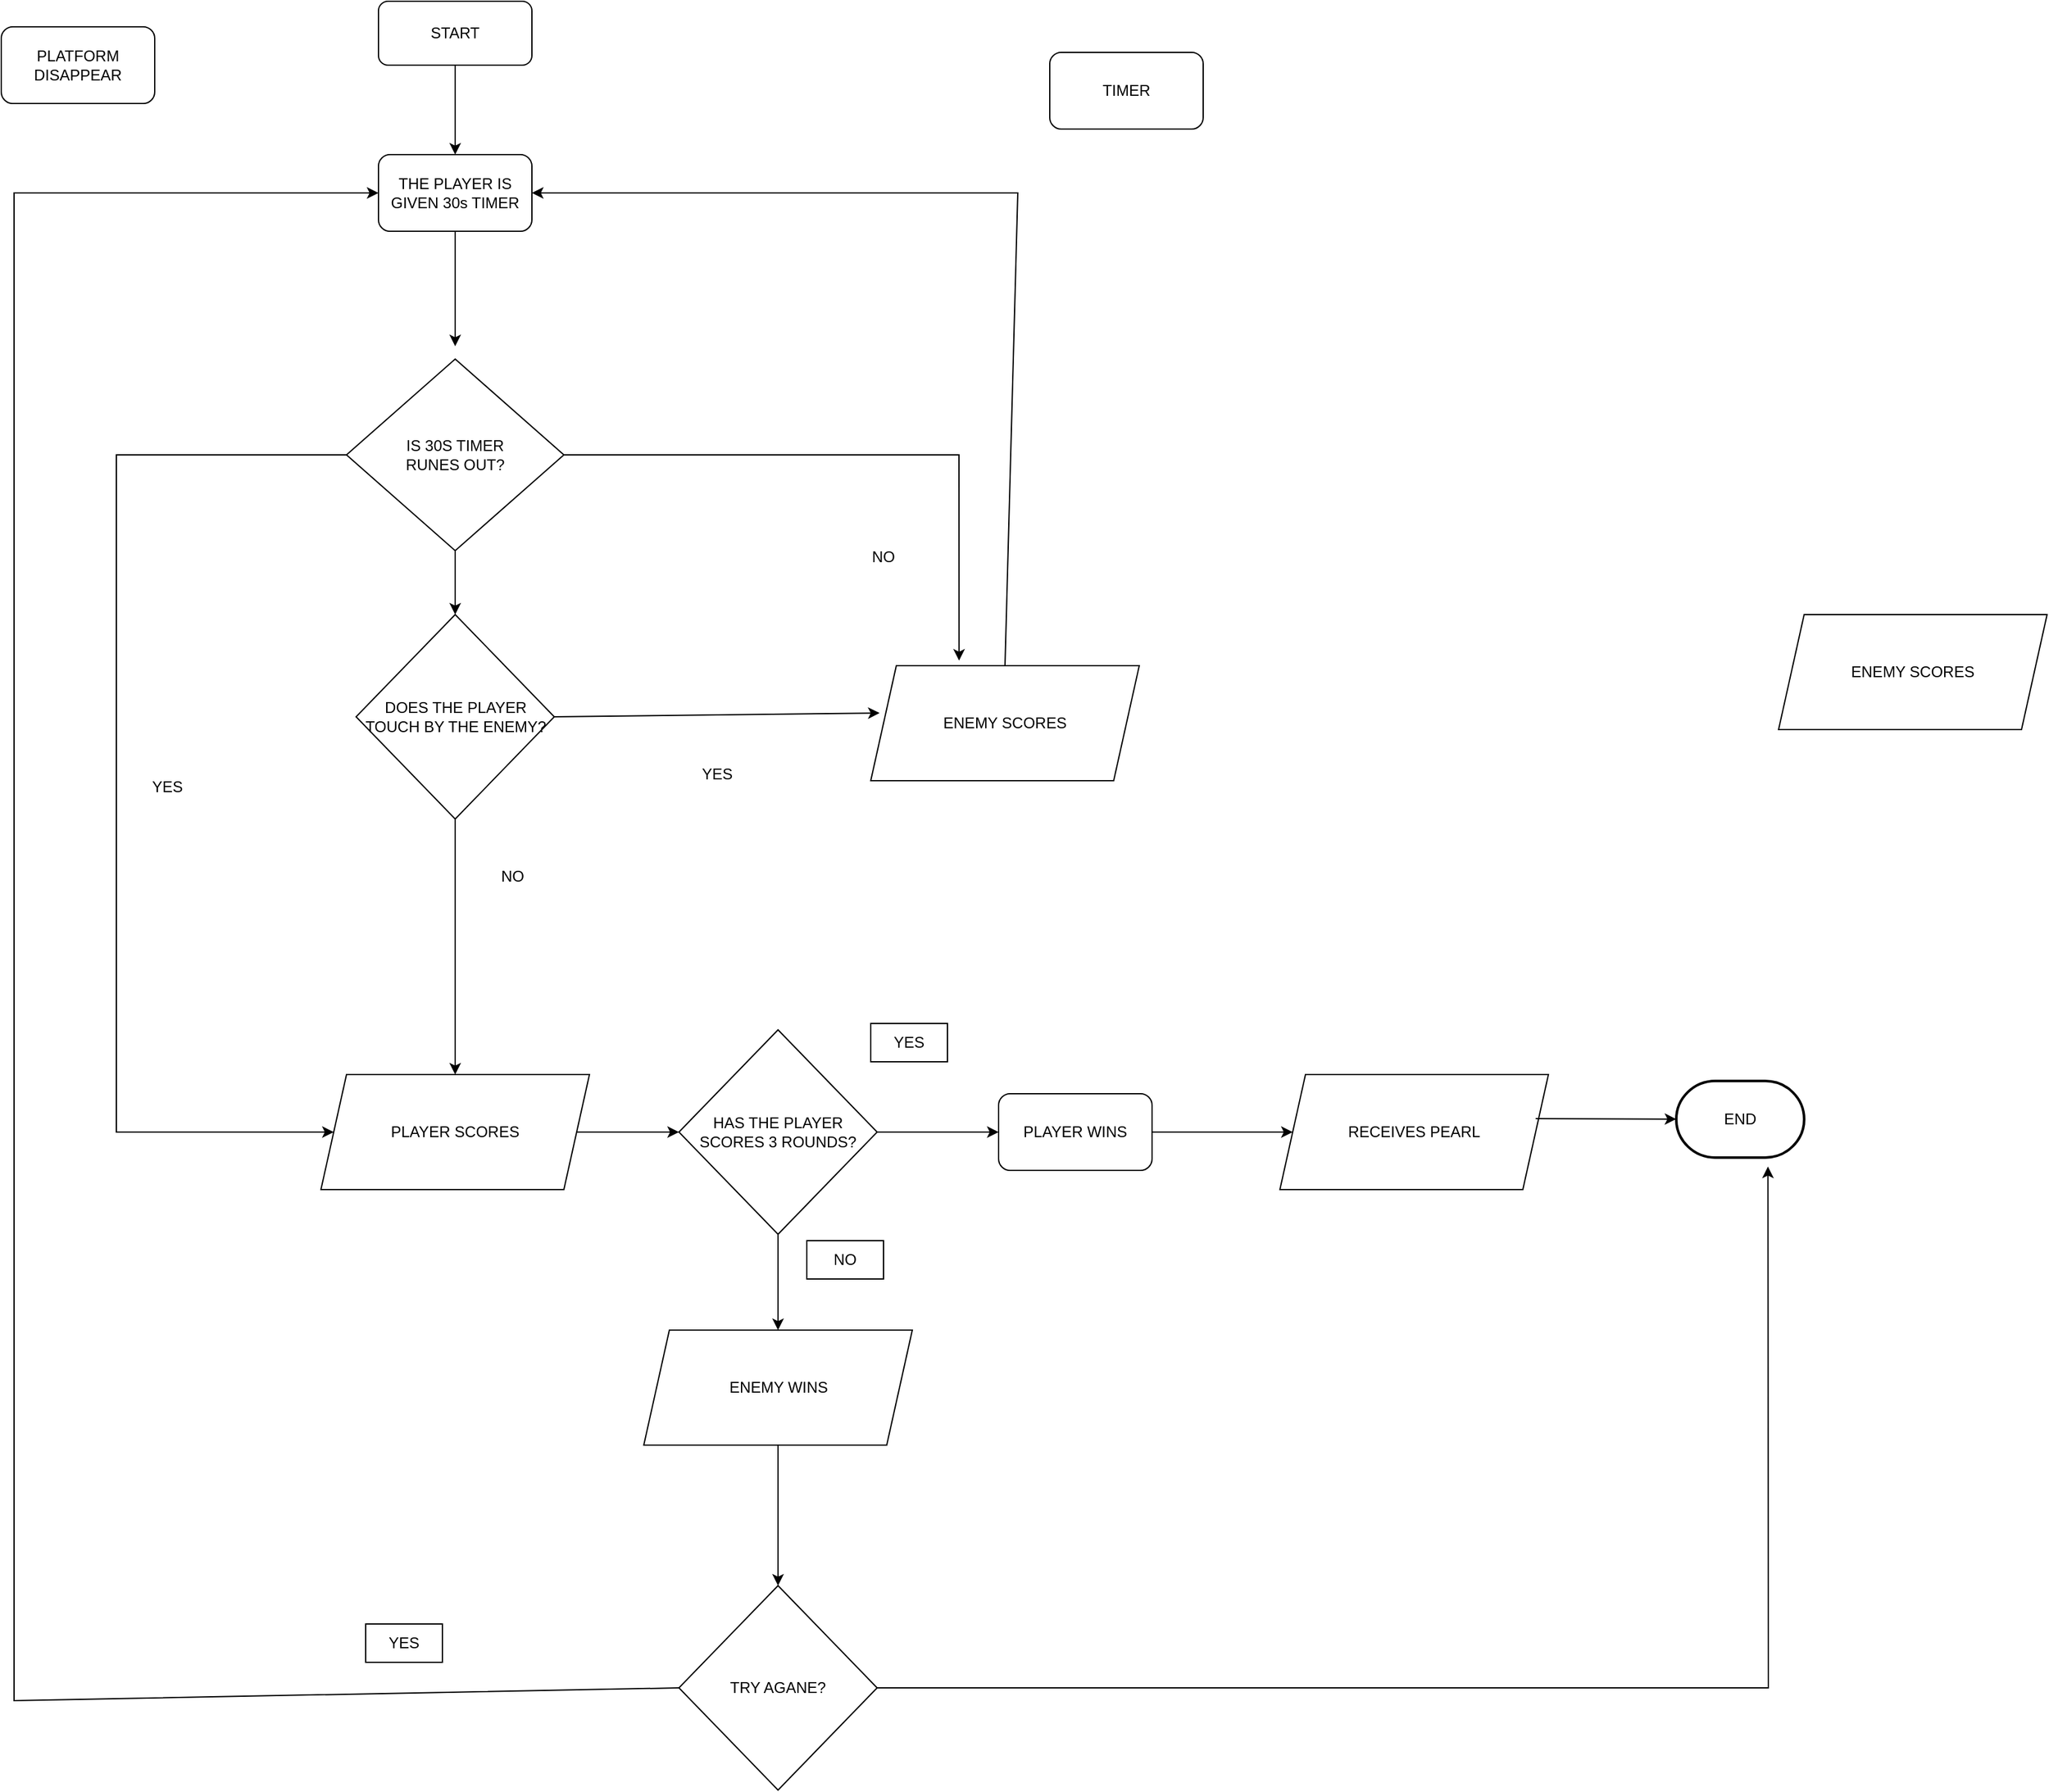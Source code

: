 <mxfile version="15.6.6" type="device"><diagram id="vSE72Gz57HP6fyfMGlBR" name="Page-1"><mxGraphModel dx="2477" dy="2132" grid="1" gridSize="10" guides="1" tooltips="1" connect="1" arrows="1" fold="1" page="1" pageScale="1" pageWidth="850" pageHeight="1100" math="0" shadow="0"><root><mxCell id="0"/><mxCell id="1" parent="0"/><mxCell id="bc12gUjF3C-kTOptF9gj-1" value="START" style="rounded=1;whiteSpace=wrap;html=1;fillColor=default;strokeColor=default;fontColor=default;" parent="1" vertex="1"><mxGeometry x="125" y="-10" width="120" height="50" as="geometry"/></mxCell><mxCell id="bc12gUjF3C-kTOptF9gj-2" value="" style="endArrow=classic;html=1;rounded=0;exitX=0.5;exitY=1;exitDx=0;exitDy=0;entryX=0.5;entryY=0;entryDx=0;entryDy=0;" parent="1" source="bc12gUjF3C-kTOptF9gj-1" edge="1" target="bc12gUjF3C-kTOptF9gj-3"><mxGeometry width="50" height="50" relative="1" as="geometry"><mxPoint x="400" y="300" as="sourcePoint"/><mxPoint x="340" y="120" as="targetPoint"/></mxGeometry></mxCell><mxCell id="bc12gUjF3C-kTOptF9gj-3" value="THE PLAYER IS GIVEN 30s TIMER " style="rounded=1;whiteSpace=wrap;html=1;fillColor=default;strokeColor=default;fontColor=default;" parent="1" vertex="1"><mxGeometry x="125" y="110" width="120" height="60" as="geometry"/></mxCell><mxCell id="bc12gUjF3C-kTOptF9gj-4" value="PLATFORM DISAPPEAR" style="rounded=1;whiteSpace=wrap;html=1;" parent="1" vertex="1"><mxGeometry x="-170" y="10" width="120" height="60" as="geometry"/></mxCell><mxCell id="bc12gUjF3C-kTOptF9gj-5" value="TIMER " style="rounded=1;whiteSpace=wrap;html=1;" parent="1" vertex="1"><mxGeometry x="650" y="30" width="120" height="60" as="geometry"/></mxCell><mxCell id="bc12gUjF3C-kTOptF9gj-6" value="DOES THE PLAYER TOUCH BY THE ENEMY?" style="rhombus;whiteSpace=wrap;html=1;fillColor=default;strokeColor=default;fontColor=default;" parent="1" vertex="1"><mxGeometry x="107.5" y="470" width="155" height="160" as="geometry"/></mxCell><mxCell id="bc12gUjF3C-kTOptF9gj-7" value="" style="endArrow=classic;html=1;rounded=0;exitX=1;exitY=0.5;exitDx=0;exitDy=0;entryX=0.033;entryY=0.411;entryDx=0;entryDy=0;entryPerimeter=0;" parent="1" source="bc12gUjF3C-kTOptF9gj-6" target="bc12gUjF3C-kTOptF9gj-9" edge="1"><mxGeometry width="50" height="50" relative="1" as="geometry"><mxPoint x="400" y="300" as="sourcePoint"/><mxPoint x="500" y="340" as="targetPoint"/></mxGeometry></mxCell><mxCell id="bc12gUjF3C-kTOptF9gj-8" value="YES" style="text;html=1;strokeColor=none;fillColor=none;align=center;verticalAlign=middle;whiteSpace=wrap;rounded=0;fontColor=default;" parent="1" vertex="1"><mxGeometry x="360" y="580" width="60" height="30" as="geometry"/></mxCell><mxCell id="bc12gUjF3C-kTOptF9gj-9" value="ENEMY SCORES" style="shape=parallelogram;perimeter=parallelogramPerimeter;whiteSpace=wrap;html=1;fixedSize=1;fillColor=default;strokeColor=default;fontColor=default;" parent="1" vertex="1"><mxGeometry x="510" y="510" width="210" height="90" as="geometry"/></mxCell><mxCell id="bc12gUjF3C-kTOptF9gj-11" value="" style="endArrow=classic;html=1;rounded=0;exitX=0.5;exitY=1;exitDx=0;exitDy=0;strokeColor=default;labelBackgroundColor=default;fontColor=default;" parent="1" source="bc12gUjF3C-kTOptF9gj-6" target="bc12gUjF3C-kTOptF9gj-21" edge="1"><mxGeometry width="50" height="50" relative="1" as="geometry"><mxPoint x="339.5" y="480" as="sourcePoint"/><mxPoint x="339.5" y="570" as="targetPoint"/><Array as="points"/></mxGeometry></mxCell><mxCell id="FOh5BJBDFGRKax9HKmXr-6" style="rounded=0;orthogonalLoop=1;jettySize=auto;html=1;exitX=0;exitY=0.5;exitDx=0;exitDy=0;labelBackgroundColor=default;fontColor=default;strokeColor=default;fillColor=default;entryX=0;entryY=0.5;entryDx=0;entryDy=0;" edge="1" parent="1" source="bc12gUjF3C-kTOptF9gj-13" target="bc12gUjF3C-kTOptF9gj-21"><mxGeometry relative="1" as="geometry"><mxPoint x="-70" y="1230" as="targetPoint"/><Array as="points"><mxPoint x="-80" y="345"/><mxPoint x="-80" y="875"/></Array></mxGeometry></mxCell><mxCell id="FOh5BJBDFGRKax9HKmXr-9" style="edgeStyle=none;rounded=0;orthogonalLoop=1;jettySize=auto;html=1;labelBackgroundColor=default;fontColor=default;strokeColor=default;fillColor=default;entryX=0.329;entryY=-0.044;entryDx=0;entryDy=0;entryPerimeter=0;" edge="1" parent="1" source="bc12gUjF3C-kTOptF9gj-13" target="bc12gUjF3C-kTOptF9gj-9"><mxGeometry relative="1" as="geometry"><mxPoint x="600" y="350" as="targetPoint"/><Array as="points"><mxPoint x="579" y="345"/></Array></mxGeometry></mxCell><mxCell id="FOh5BJBDFGRKax9HKmXr-11" value="" style="edgeStyle=none;rounded=0;orthogonalLoop=1;jettySize=auto;html=1;labelBackgroundColor=default;fontColor=default;strokeColor=default;fillColor=default;" edge="1" parent="1" source="bc12gUjF3C-kTOptF9gj-13" target="bc12gUjF3C-kTOptF9gj-6"><mxGeometry relative="1" as="geometry"/></mxCell><mxCell id="bc12gUjF3C-kTOptF9gj-13" value="&lt;div&gt;IS 30S TIMER &lt;br&gt;&lt;/div&gt;&lt;div&gt;RUNES OUT?&lt;/div&gt;" style="rhombus;whiteSpace=wrap;html=1;fillColor=default;strokeColor=default;fontColor=default;" parent="1" vertex="1"><mxGeometry x="100" y="270" width="170" height="150" as="geometry"/></mxCell><mxCell id="bc12gUjF3C-kTOptF9gj-16" value="NO" style="text;html=1;strokeColor=none;fillColor=none;align=center;verticalAlign=middle;whiteSpace=wrap;rounded=0;fontColor=default;" parent="1" vertex="1"><mxGeometry x="200" y="660" width="60" height="30" as="geometry"/></mxCell><mxCell id="bc12gUjF3C-kTOptF9gj-18" value="HAS THE PLAYER SCORES 3 ROUNDS?" style="rhombus;whiteSpace=wrap;html=1;fillColor=default;strokeColor=default;fontColor=default;" parent="1" vertex="1"><mxGeometry x="360" y="795" width="155" height="160" as="geometry"/></mxCell><mxCell id="bc12gUjF3C-kTOptF9gj-20" value="" style="endArrow=classic;html=1;rounded=0;exitX=0.5;exitY=0;exitDx=0;exitDy=0;entryX=1;entryY=0.5;entryDx=0;entryDy=0;" parent="1" source="bc12gUjF3C-kTOptF9gj-9" target="bc12gUjF3C-kTOptF9gj-3" edge="1"><mxGeometry width="50" height="50" relative="1" as="geometry"><mxPoint x="580" y="343.01" as="sourcePoint"/><mxPoint x="610" y="140" as="targetPoint"/><Array as="points"><mxPoint x="625" y="140"/></Array></mxGeometry></mxCell><mxCell id="bc12gUjF3C-kTOptF9gj-21" value="PLAYER SCORES" style="shape=parallelogram;perimeter=parallelogramPerimeter;whiteSpace=wrap;html=1;fixedSize=1;fillColor=default;strokeColor=default;fontColor=default;" parent="1" vertex="1"><mxGeometry x="80" y="830" width="210" height="90" as="geometry"/></mxCell><mxCell id="bc12gUjF3C-kTOptF9gj-22" value="" style="endArrow=classic;html=1;rounded=0;exitX=0.5;exitY=1;exitDx=0;exitDy=0;strokeColor=default;labelBackgroundColor=default;fontColor=default;" parent="1" source="bc12gUjF3C-kTOptF9gj-3" edge="1"><mxGeometry width="50" height="50" relative="1" as="geometry"><mxPoint x="400" y="330" as="sourcePoint"/><mxPoint x="185" y="260" as="targetPoint"/></mxGeometry></mxCell><mxCell id="bc12gUjF3C-kTOptF9gj-23" value="ENEMY SCORES" style="shape=parallelogram;perimeter=parallelogramPerimeter;whiteSpace=wrap;html=1;fixedSize=1;" parent="1" vertex="1"><mxGeometry x="1220" y="470" width="210" height="90" as="geometry"/></mxCell><mxCell id="bc12gUjF3C-kTOptF9gj-24" value="" style="endArrow=classic;html=1;rounded=0;exitX=1;exitY=0.5;exitDx=0;exitDy=0;strokeColor=default;labelBackgroundColor=default;fontColor=default;entryX=0;entryY=0.5;entryDx=0;entryDy=0;fillColor=default;" parent="1" source="bc12gUjF3C-kTOptF9gj-18" edge="1" target="bc12gUjF3C-kTOptF9gj-29"><mxGeometry width="50" height="50" relative="1" as="geometry"><mxPoint x="400" y="810" as="sourcePoint"/><mxPoint x="600" y="850" as="targetPoint"/></mxGeometry></mxCell><mxCell id="bc12gUjF3C-kTOptF9gj-25" value="YES" style="text;html=1;strokeColor=default;fillColor=default;align=center;verticalAlign=middle;whiteSpace=wrap;rounded=0;fontColor=default;" parent="1" vertex="1"><mxGeometry x="510" y="790" width="60" height="30" as="geometry"/></mxCell><mxCell id="bc12gUjF3C-kTOptF9gj-27" value="RECEIVES PEARL" style="shape=parallelogram;perimeter=parallelogramPerimeter;whiteSpace=wrap;html=1;fixedSize=1;fillColor=default;strokeColor=default;fontColor=default;" parent="1" vertex="1"><mxGeometry x="830" y="830" width="210" height="90" as="geometry"/></mxCell><mxCell id="bc12gUjF3C-kTOptF9gj-29" value="PLAYER WINS" style="rounded=1;whiteSpace=wrap;html=1;fillColor=default;strokeColor=default;fontColor=default;" parent="1" vertex="1"><mxGeometry x="610" y="845" width="120" height="60" as="geometry"/></mxCell><mxCell id="bc12gUjF3C-kTOptF9gj-30" value="" style="endArrow=classic;html=1;rounded=0;exitX=1;exitY=0.5;exitDx=0;exitDy=0;entryX=0;entryY=0.5;entryDx=0;entryDy=0;fillColor=default;strokeColor=default;fontColor=default;" parent="1" source="bc12gUjF3C-kTOptF9gj-29" target="bc12gUjF3C-kTOptF9gj-27" edge="1"><mxGeometry width="50" height="50" relative="1" as="geometry"><mxPoint x="750" y="859.5" as="sourcePoint"/><mxPoint x="820" y="860" as="targetPoint"/></mxGeometry></mxCell><mxCell id="bc12gUjF3C-kTOptF9gj-31" value="" style="endArrow=classic;html=1;rounded=0;exitX=1;exitY=0.5;exitDx=0;exitDy=0;fillColor=default;strokeColor=default;fontColor=default;" parent="1" target="bc12gUjF3C-kTOptF9gj-32" edge="1"><mxGeometry width="50" height="50" relative="1" as="geometry"><mxPoint x="1030" y="864.5" as="sourcePoint"/><mxPoint x="1116" y="864.5" as="targetPoint"/></mxGeometry></mxCell><mxCell id="bc12gUjF3C-kTOptF9gj-32" value="END" style="strokeWidth=2;html=1;shape=mxgraph.flowchart.terminator;whiteSpace=wrap;fillColor=default;strokeColor=default;fontColor=default;" parent="1" vertex="1"><mxGeometry x="1140" y="835" width="100" height="60" as="geometry"/></mxCell><mxCell id="bc12gUjF3C-kTOptF9gj-33" value="" style="endArrow=classic;html=1;rounded=0;exitX=1;exitY=0.5;exitDx=0;exitDy=0;entryX=0;entryY=0.5;entryDx=0;entryDy=0;fillColor=default;strokeColor=default;fontColor=default;" parent="1" source="bc12gUjF3C-kTOptF9gj-21" target="bc12gUjF3C-kTOptF9gj-18" edge="1"><mxGeometry width="50" height="50" relative="1" as="geometry"><mxPoint x="280" y="880" as="sourcePoint"/><mxPoint x="340" y="847" as="targetPoint"/></mxGeometry></mxCell><mxCell id="bc12gUjF3C-kTOptF9gj-34" value="" style="endArrow=classic;html=1;rounded=0;exitX=0.5;exitY=1;exitDx=0;exitDy=0;entryX=0.5;entryY=0;entryDx=0;entryDy=0;fillColor=default;strokeColor=default;fontColor=default;" parent="1" source="bc12gUjF3C-kTOptF9gj-18" target="bc12gUjF3C-kTOptF9gj-38" edge="1"><mxGeometry width="50" height="50" relative="1" as="geometry"><mxPoint x="510" y="860" as="sourcePoint"/><mxPoint x="410" y="1020" as="targetPoint"/></mxGeometry></mxCell><mxCell id="bc12gUjF3C-kTOptF9gj-35" value="NO" style="text;html=1;strokeColor=default;fillColor=default;align=center;verticalAlign=middle;whiteSpace=wrap;rounded=0;fontColor=default;" parent="1" vertex="1"><mxGeometry x="460" y="960" width="60" height="30" as="geometry"/></mxCell><mxCell id="FOh5BJBDFGRKax9HKmXr-5" style="edgeStyle=orthogonalEdgeStyle;rounded=0;orthogonalLoop=1;jettySize=auto;html=1;entryX=0.5;entryY=0;entryDx=0;entryDy=0;labelBackgroundColor=default;fontColor=default;strokeColor=default;fillColor=default;" edge="1" parent="1" source="bc12gUjF3C-kTOptF9gj-38" target="bc12gUjF3C-kTOptF9gj-40"><mxGeometry relative="1" as="geometry"/></mxCell><mxCell id="bc12gUjF3C-kTOptF9gj-38" value="ENEMY WINS" style="shape=parallelogram;perimeter=parallelogramPerimeter;whiteSpace=wrap;html=1;fixedSize=1;fillColor=default;strokeColor=default;fontColor=default;" parent="1" vertex="1"><mxGeometry x="332.5" y="1030" width="210" height="90" as="geometry"/></mxCell><mxCell id="bc12gUjF3C-kTOptF9gj-40" value="TRY AGANE?" style="rhombus;whiteSpace=wrap;html=1;fillColor=default;strokeColor=default;fontColor=default;" parent="1" vertex="1"><mxGeometry x="360" y="1230" width="155" height="160" as="geometry"/></mxCell><mxCell id="bc12gUjF3C-kTOptF9gj-41" value="" style="endArrow=classic;html=1;rounded=0;exitX=0;exitY=0.5;exitDx=0;exitDy=0;entryX=0;entryY=0.5;entryDx=0;entryDy=0;" parent="1" source="bc12gUjF3C-kTOptF9gj-40" target="bc12gUjF3C-kTOptF9gj-3" edge="1"><mxGeometry width="50" height="50" relative="1" as="geometry"><mxPoint x="228.75" y="1260" as="sourcePoint"/><mxPoint x="-160" y="120" as="targetPoint"/><Array as="points"><mxPoint x="-160" y="1320"/><mxPoint x="-160" y="140"/></Array></mxGeometry></mxCell><mxCell id="bc12gUjF3C-kTOptF9gj-42" value="YES" style="text;html=1;strokeColor=default;fillColor=default;align=center;verticalAlign=middle;whiteSpace=wrap;rounded=0;fontColor=default;" parent="1" vertex="1"><mxGeometry x="115" y="1260" width="60" height="30" as="geometry"/></mxCell><mxCell id="bc12gUjF3C-kTOptF9gj-43" value="" style="endArrow=classic;html=1;rounded=0;exitX=1;exitY=0.5;exitDx=0;exitDy=0;entryX=0.717;entryY=1.117;entryDx=0;entryDy=0;entryPerimeter=0;fillColor=default;strokeColor=default;fontColor=default;" parent="1" source="bc12gUjF3C-kTOptF9gj-40" target="bc12gUjF3C-kTOptF9gj-32" edge="1"><mxGeometry width="50" height="50" relative="1" as="geometry"><mxPoint x="600" y="1280" as="sourcePoint"/><mxPoint x="1260" y="1320" as="targetPoint"/><Array as="points"><mxPoint x="1212" y="1310"/></Array></mxGeometry></mxCell><mxCell id="FOh5BJBDFGRKax9HKmXr-8" value="YES" style="text;html=1;strokeColor=none;fillColor=none;align=center;verticalAlign=middle;whiteSpace=wrap;rounded=0;fontColor=default;" vertex="1" parent="1"><mxGeometry x="-70" y="590" width="60" height="30" as="geometry"/></mxCell><mxCell id="FOh5BJBDFGRKax9HKmXr-10" value="NO" style="text;html=1;strokeColor=none;fillColor=none;align=center;verticalAlign=middle;whiteSpace=wrap;rounded=0;fontColor=default;" vertex="1" parent="1"><mxGeometry x="490" y="410" width="60" height="30" as="geometry"/></mxCell></root></mxGraphModel></diagram></mxfile>